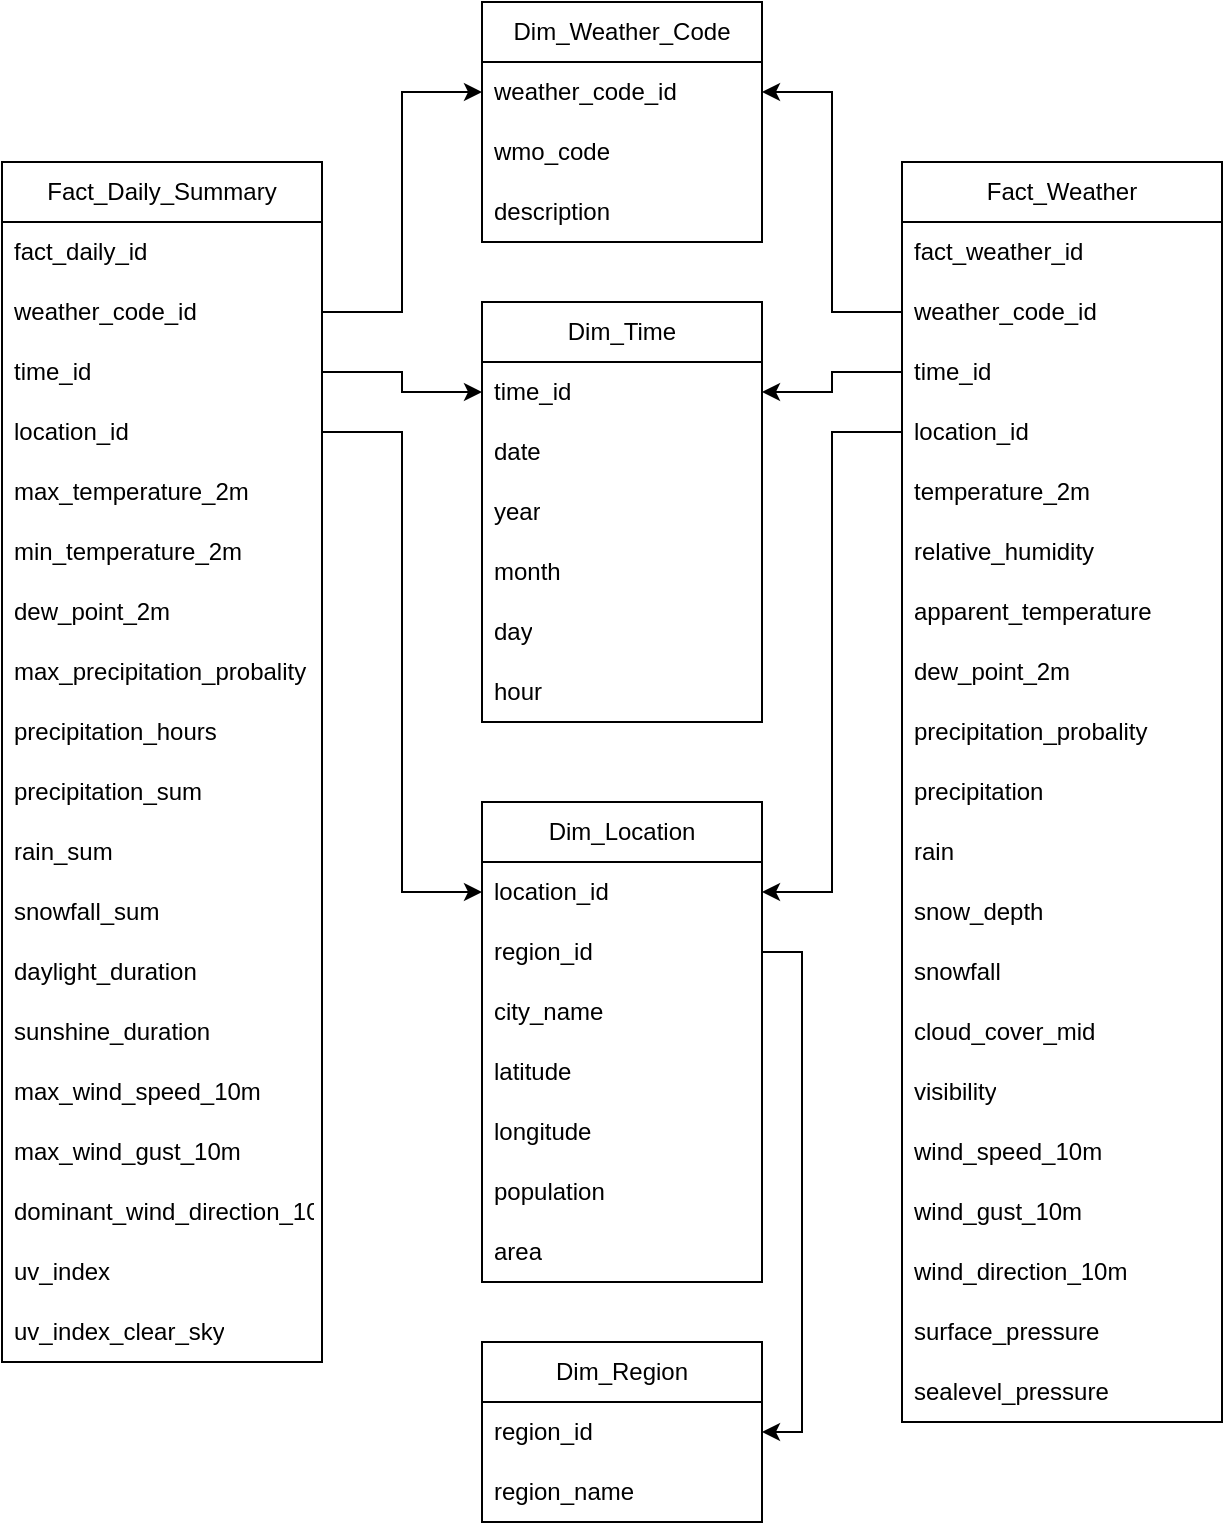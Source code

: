 <mxfile version="24.8.3">
  <diagram name="Page-1" id="rNh04tx012gb71HVXEq9">
    <mxGraphModel dx="1690" dy="3073" grid="1" gridSize="10" guides="1" tooltips="1" connect="1" arrows="1" fold="1" page="1" pageScale="1" pageWidth="850" pageHeight="1100" math="0" shadow="0">
      <root>
        <mxCell id="0" />
        <mxCell id="1" parent="0" />
        <mxCell id="vzqoBk2XNlLyg1jUOfrR-1" value="Dim_Location" style="swimlane;fontStyle=0;childLayout=stackLayout;horizontal=1;startSize=30;horizontalStack=0;resizeParent=1;resizeParentMax=0;resizeLast=0;collapsible=1;marginBottom=0;whiteSpace=wrap;html=1;" parent="1" vertex="1">
          <mxGeometry x="-280" y="-920" width="140" height="240" as="geometry" />
        </mxCell>
        <mxCell id="vzqoBk2XNlLyg1jUOfrR-2" value="&lt;div&gt;location_id&lt;span style=&quot;white-space: pre;&quot;&gt;&#x9;&lt;/span&gt;&lt;span style=&quot;white-space: pre;&quot;&gt;&#x9;&lt;/span&gt;&lt;/div&gt;" style="text;strokeColor=none;fillColor=none;align=left;verticalAlign=middle;spacingLeft=4;spacingRight=4;overflow=hidden;points=[[0,0.5],[1,0.5]];portConstraint=eastwest;rotatable=0;whiteSpace=wrap;html=1;" parent="vzqoBk2XNlLyg1jUOfrR-1" vertex="1">
          <mxGeometry y="30" width="140" height="30" as="geometry" />
        </mxCell>
        <mxCell id="wABJOcXd-yd4OW98rd7R-24" value="&lt;div&gt;region_id&lt;span style=&quot;white-space: pre;&quot;&gt;&#x9;&lt;/span&gt;&lt;span style=&quot;white-space: pre;&quot;&gt;&#x9;&lt;/span&gt;&lt;/div&gt;" style="text;strokeColor=none;fillColor=none;align=left;verticalAlign=middle;spacingLeft=4;spacingRight=4;overflow=hidden;points=[[0,0.5],[1,0.5]];portConstraint=eastwest;rotatable=0;whiteSpace=wrap;html=1;" parent="vzqoBk2XNlLyg1jUOfrR-1" vertex="1">
          <mxGeometry y="60" width="140" height="30" as="geometry" />
        </mxCell>
        <mxCell id="vzqoBk2XNlLyg1jUOfrR-3" value="city_name" style="text;strokeColor=none;fillColor=none;align=left;verticalAlign=middle;spacingLeft=4;spacingRight=4;overflow=hidden;points=[[0,0.5],[1,0.5]];portConstraint=eastwest;rotatable=0;whiteSpace=wrap;html=1;" parent="vzqoBk2XNlLyg1jUOfrR-1" vertex="1">
          <mxGeometry y="90" width="140" height="30" as="geometry" />
        </mxCell>
        <mxCell id="vzqoBk2XNlLyg1jUOfrR-4" value="latitude" style="text;strokeColor=none;fillColor=none;align=left;verticalAlign=middle;spacingLeft=4;spacingRight=4;overflow=hidden;points=[[0,0.5],[1,0.5]];portConstraint=eastwest;rotatable=0;whiteSpace=wrap;html=1;" parent="vzqoBk2XNlLyg1jUOfrR-1" vertex="1">
          <mxGeometry y="120" width="140" height="30" as="geometry" />
        </mxCell>
        <mxCell id="vzqoBk2XNlLyg1jUOfrR-6" value="longitude" style="text;strokeColor=none;fillColor=none;align=left;verticalAlign=middle;spacingLeft=4;spacingRight=4;overflow=hidden;points=[[0,0.5],[1,0.5]];portConstraint=eastwest;rotatable=0;whiteSpace=wrap;html=1;" parent="vzqoBk2XNlLyg1jUOfrR-1" vertex="1">
          <mxGeometry y="150" width="140" height="30" as="geometry" />
        </mxCell>
        <mxCell id="wABJOcXd-yd4OW98rd7R-25" value="population" style="text;strokeColor=none;fillColor=none;align=left;verticalAlign=middle;spacingLeft=4;spacingRight=4;overflow=hidden;points=[[0,0.5],[1,0.5]];portConstraint=eastwest;rotatable=0;whiteSpace=wrap;html=1;" parent="vzqoBk2XNlLyg1jUOfrR-1" vertex="1">
          <mxGeometry y="180" width="140" height="30" as="geometry" />
        </mxCell>
        <mxCell id="wABJOcXd-yd4OW98rd7R-26" value="area" style="text;strokeColor=none;fillColor=none;align=left;verticalAlign=middle;spacingLeft=4;spacingRight=4;overflow=hidden;points=[[0,0.5],[1,0.5]];portConstraint=eastwest;rotatable=0;whiteSpace=wrap;html=1;" parent="vzqoBk2XNlLyg1jUOfrR-1" vertex="1">
          <mxGeometry y="210" width="140" height="30" as="geometry" />
        </mxCell>
        <mxCell id="vzqoBk2XNlLyg1jUOfrR-7" value="Dim_Time" style="swimlane;fontStyle=0;childLayout=stackLayout;horizontal=1;startSize=30;horizontalStack=0;resizeParent=1;resizeParentMax=0;resizeLast=0;collapsible=1;marginBottom=0;whiteSpace=wrap;html=1;" parent="1" vertex="1">
          <mxGeometry x="-280" y="-1170" width="140" height="210" as="geometry" />
        </mxCell>
        <mxCell id="vzqoBk2XNlLyg1jUOfrR-8" value="time_id" style="text;strokeColor=none;fillColor=none;align=left;verticalAlign=middle;spacingLeft=4;spacingRight=4;overflow=hidden;points=[[0,0.5],[1,0.5]];portConstraint=eastwest;rotatable=0;whiteSpace=wrap;html=1;" parent="vzqoBk2XNlLyg1jUOfrR-7" vertex="1">
          <mxGeometry y="30" width="140" height="30" as="geometry" />
        </mxCell>
        <mxCell id="vzqoBk2XNlLyg1jUOfrR-9" value="date" style="text;strokeColor=none;fillColor=none;align=left;verticalAlign=middle;spacingLeft=4;spacingRight=4;overflow=hidden;points=[[0,0.5],[1,0.5]];portConstraint=eastwest;rotatable=0;whiteSpace=wrap;html=1;" parent="vzqoBk2XNlLyg1jUOfrR-7" vertex="1">
          <mxGeometry y="60" width="140" height="30" as="geometry" />
        </mxCell>
        <mxCell id="vzqoBk2XNlLyg1jUOfrR-10" value="year" style="text;strokeColor=none;fillColor=none;align=left;verticalAlign=middle;spacingLeft=4;spacingRight=4;overflow=hidden;points=[[0,0.5],[1,0.5]];portConstraint=eastwest;rotatable=0;whiteSpace=wrap;html=1;" parent="vzqoBk2XNlLyg1jUOfrR-7" vertex="1">
          <mxGeometry y="90" width="140" height="30" as="geometry" />
        </mxCell>
        <mxCell id="vzqoBk2XNlLyg1jUOfrR-11" value="month" style="text;strokeColor=none;fillColor=none;align=left;verticalAlign=middle;spacingLeft=4;spacingRight=4;overflow=hidden;points=[[0,0.5],[1,0.5]];portConstraint=eastwest;rotatable=0;whiteSpace=wrap;html=1;" parent="vzqoBk2XNlLyg1jUOfrR-7" vertex="1">
          <mxGeometry y="120" width="140" height="30" as="geometry" />
        </mxCell>
        <mxCell id="vzqoBk2XNlLyg1jUOfrR-12" value="day" style="text;strokeColor=none;fillColor=none;align=left;verticalAlign=middle;spacingLeft=4;spacingRight=4;overflow=hidden;points=[[0,0.5],[1,0.5]];portConstraint=eastwest;rotatable=0;whiteSpace=wrap;html=1;" parent="vzqoBk2XNlLyg1jUOfrR-7" vertex="1">
          <mxGeometry y="150" width="140" height="30" as="geometry" />
        </mxCell>
        <mxCell id="vzqoBk2XNlLyg1jUOfrR-13" value="hour" style="text;strokeColor=none;fillColor=none;align=left;verticalAlign=middle;spacingLeft=4;spacingRight=4;overflow=hidden;points=[[0,0.5],[1,0.5]];portConstraint=eastwest;rotatable=0;whiteSpace=wrap;html=1;" parent="vzqoBk2XNlLyg1jUOfrR-7" vertex="1">
          <mxGeometry y="180" width="140" height="30" as="geometry" />
        </mxCell>
        <mxCell id="vzqoBk2XNlLyg1jUOfrR-16" value="Dim_Weather_Code" style="swimlane;fontStyle=0;childLayout=stackLayout;horizontal=1;startSize=30;horizontalStack=0;resizeParent=1;resizeParentMax=0;resizeLast=0;collapsible=1;marginBottom=0;whiteSpace=wrap;html=1;" parent="1" vertex="1">
          <mxGeometry x="-280" y="-1320" width="140" height="120" as="geometry" />
        </mxCell>
        <mxCell id="vzqoBk2XNlLyg1jUOfrR-17" value="weather_code_id" style="text;strokeColor=none;fillColor=none;align=left;verticalAlign=middle;spacingLeft=4;spacingRight=4;overflow=hidden;points=[[0,0.5],[1,0.5]];portConstraint=eastwest;rotatable=0;whiteSpace=wrap;html=1;" parent="vzqoBk2XNlLyg1jUOfrR-16" vertex="1">
          <mxGeometry y="30" width="140" height="30" as="geometry" />
        </mxCell>
        <mxCell id="vzqoBk2XNlLyg1jUOfrR-18" value="wmo_code" style="text;strokeColor=none;fillColor=none;align=left;verticalAlign=middle;spacingLeft=4;spacingRight=4;overflow=hidden;points=[[0,0.5],[1,0.5]];portConstraint=eastwest;rotatable=0;whiteSpace=wrap;html=1;" parent="vzqoBk2XNlLyg1jUOfrR-16" vertex="1">
          <mxGeometry y="60" width="140" height="30" as="geometry" />
        </mxCell>
        <mxCell id="vzqoBk2XNlLyg1jUOfrR-19" value="description" style="text;strokeColor=none;fillColor=none;align=left;verticalAlign=middle;spacingLeft=4;spacingRight=4;overflow=hidden;points=[[0,0.5],[1,0.5]];portConstraint=eastwest;rotatable=0;whiteSpace=wrap;html=1;" parent="vzqoBk2XNlLyg1jUOfrR-16" vertex="1">
          <mxGeometry y="90" width="140" height="30" as="geometry" />
        </mxCell>
        <mxCell id="vzqoBk2XNlLyg1jUOfrR-70" value="Fact_Weather" style="swimlane;fontStyle=0;childLayout=stackLayout;horizontal=1;startSize=30;horizontalStack=0;resizeParent=1;resizeParentMax=0;resizeLast=0;collapsible=1;marginBottom=0;whiteSpace=wrap;html=1;" parent="1" vertex="1">
          <mxGeometry x="-70" y="-1240" width="160" height="630" as="geometry" />
        </mxCell>
        <mxCell id="vzqoBk2XNlLyg1jUOfrR-71" value="fact_weather_id" style="text;strokeColor=none;fillColor=none;align=left;verticalAlign=middle;spacingLeft=4;spacingRight=4;overflow=hidden;points=[[0,0.5],[1,0.5]];portConstraint=eastwest;rotatable=0;whiteSpace=wrap;html=1;" parent="vzqoBk2XNlLyg1jUOfrR-70" vertex="1">
          <mxGeometry y="30" width="160" height="30" as="geometry" />
        </mxCell>
        <mxCell id="vzqoBk2XNlLyg1jUOfrR-74" value="weather_code_id" style="text;strokeColor=none;fillColor=none;align=left;verticalAlign=middle;spacingLeft=4;spacingRight=4;overflow=hidden;points=[[0,0.5],[1,0.5]];portConstraint=eastwest;rotatable=0;whiteSpace=wrap;html=1;" parent="vzqoBk2XNlLyg1jUOfrR-70" vertex="1">
          <mxGeometry y="60" width="160" height="30" as="geometry" />
        </mxCell>
        <mxCell id="vzqoBk2XNlLyg1jUOfrR-73" value="time_id" style="text;strokeColor=none;fillColor=none;align=left;verticalAlign=middle;spacingLeft=4;spacingRight=4;overflow=hidden;points=[[0,0.5],[1,0.5]];portConstraint=eastwest;rotatable=0;whiteSpace=wrap;html=1;" parent="vzqoBk2XNlLyg1jUOfrR-70" vertex="1">
          <mxGeometry y="90" width="160" height="30" as="geometry" />
        </mxCell>
        <mxCell id="vzqoBk2XNlLyg1jUOfrR-72" value="location_id" style="text;strokeColor=none;fillColor=none;align=left;verticalAlign=middle;spacingLeft=4;spacingRight=4;overflow=hidden;points=[[0,0.5],[1,0.5]];portConstraint=eastwest;rotatable=0;whiteSpace=wrap;html=1;" parent="vzqoBk2XNlLyg1jUOfrR-70" vertex="1">
          <mxGeometry y="120" width="160" height="30" as="geometry" />
        </mxCell>
        <mxCell id="vzqoBk2XNlLyg1jUOfrR-27" value="temperature_2m" style="text;strokeColor=none;fillColor=none;align=left;verticalAlign=middle;spacingLeft=4;spacingRight=4;overflow=hidden;points=[[0,0.5],[1,0.5]];portConstraint=eastwest;rotatable=0;whiteSpace=wrap;html=1;" parent="vzqoBk2XNlLyg1jUOfrR-70" vertex="1">
          <mxGeometry y="150" width="160" height="30" as="geometry" />
        </mxCell>
        <mxCell id="wABJOcXd-yd4OW98rd7R-5" value="&lt;div&gt;relative_humidity&lt;/div&gt;" style="text;strokeColor=none;fillColor=none;align=left;verticalAlign=middle;spacingLeft=4;spacingRight=4;overflow=hidden;points=[[0,0.5],[1,0.5]];portConstraint=eastwest;rotatable=0;whiteSpace=wrap;html=1;" parent="vzqoBk2XNlLyg1jUOfrR-70" vertex="1">
          <mxGeometry y="180" width="160" height="30" as="geometry" />
        </mxCell>
        <mxCell id="vzqoBk2XNlLyg1jUOfrR-28" value="apparent_temperature" style="text;strokeColor=none;fillColor=none;align=left;verticalAlign=middle;spacingLeft=4;spacingRight=4;overflow=hidden;points=[[0,0.5],[1,0.5]];portConstraint=eastwest;rotatable=0;whiteSpace=wrap;html=1;" parent="vzqoBk2XNlLyg1jUOfrR-70" vertex="1">
          <mxGeometry y="210" width="160" height="30" as="geometry" />
        </mxCell>
        <mxCell id="vzqoBk2XNlLyg1jUOfrR-31" value="dew_point_2m" style="text;strokeColor=none;fillColor=none;align=left;verticalAlign=middle;spacingLeft=4;spacingRight=4;overflow=hidden;points=[[0,0.5],[1,0.5]];portConstraint=eastwest;rotatable=0;whiteSpace=wrap;html=1;" parent="vzqoBk2XNlLyg1jUOfrR-70" vertex="1">
          <mxGeometry y="240" width="160" height="30" as="geometry" />
        </mxCell>
        <mxCell id="vzqoBk2XNlLyg1jUOfrR-36" value="precipitation_probality&lt;span style=&quot;white-space: pre;&quot;&gt;&#x9;&lt;/span&gt;" style="text;strokeColor=none;fillColor=none;align=left;verticalAlign=middle;spacingLeft=4;spacingRight=4;overflow=hidden;points=[[0,0.5],[1,0.5]];portConstraint=eastwest;rotatable=0;whiteSpace=wrap;html=1;" parent="vzqoBk2XNlLyg1jUOfrR-70" vertex="1">
          <mxGeometry y="270" width="160" height="30" as="geometry" />
        </mxCell>
        <mxCell id="vzqoBk2XNlLyg1jUOfrR-37" value="precipitation" style="text;strokeColor=none;fillColor=none;align=left;verticalAlign=middle;spacingLeft=4;spacingRight=4;overflow=hidden;points=[[0,0.5],[1,0.5]];portConstraint=eastwest;rotatable=0;whiteSpace=wrap;html=1;" parent="vzqoBk2XNlLyg1jUOfrR-70" vertex="1">
          <mxGeometry y="300" width="160" height="30" as="geometry" />
        </mxCell>
        <mxCell id="wABJOcXd-yd4OW98rd7R-10" value="&lt;div&gt;rain&lt;span style=&quot;white-space: pre;&quot;&gt;&#x9;&lt;/span&gt;&lt;/div&gt;" style="text;strokeColor=none;fillColor=none;align=left;verticalAlign=middle;spacingLeft=4;spacingRight=4;overflow=hidden;points=[[0,0.5],[1,0.5]];portConstraint=eastwest;rotatable=0;whiteSpace=wrap;html=1;" parent="vzqoBk2XNlLyg1jUOfrR-70" vertex="1">
          <mxGeometry y="330" width="160" height="30" as="geometry" />
        </mxCell>
        <mxCell id="wABJOcXd-yd4OW98rd7R-8" value="snow_depth" style="text;strokeColor=none;fillColor=none;align=left;verticalAlign=middle;spacingLeft=4;spacingRight=4;overflow=hidden;points=[[0,0.5],[1,0.5]];portConstraint=eastwest;rotatable=0;whiteSpace=wrap;html=1;" parent="vzqoBk2XNlLyg1jUOfrR-70" vertex="1">
          <mxGeometry y="360" width="160" height="30" as="geometry" />
        </mxCell>
        <mxCell id="wABJOcXd-yd4OW98rd7R-9" value="snowfall" style="text;strokeColor=none;fillColor=none;align=left;verticalAlign=middle;spacingLeft=4;spacingRight=4;overflow=hidden;points=[[0,0.5],[1,0.5]];portConstraint=eastwest;rotatable=0;whiteSpace=wrap;html=1;" parent="vzqoBk2XNlLyg1jUOfrR-70" vertex="1">
          <mxGeometry y="390" width="160" height="30" as="geometry" />
        </mxCell>
        <mxCell id="wABJOcXd-yd4OW98rd7R-7" value="cloud_cover_mid" style="text;strokeColor=none;fillColor=none;align=left;verticalAlign=middle;spacingLeft=4;spacingRight=4;overflow=hidden;points=[[0,0.5],[1,0.5]];portConstraint=eastwest;rotatable=0;whiteSpace=wrap;html=1;" parent="vzqoBk2XNlLyg1jUOfrR-70" vertex="1">
          <mxGeometry y="420" width="160" height="30" as="geometry" />
        </mxCell>
        <mxCell id="wABJOcXd-yd4OW98rd7R-11" value="visibility" style="text;strokeColor=none;fillColor=none;align=left;verticalAlign=middle;spacingLeft=4;spacingRight=4;overflow=hidden;points=[[0,0.5],[1,0.5]];portConstraint=eastwest;rotatable=0;whiteSpace=wrap;html=1;" parent="vzqoBk2XNlLyg1jUOfrR-70" vertex="1">
          <mxGeometry y="450" width="160" height="30" as="geometry" />
        </mxCell>
        <mxCell id="vzqoBk2XNlLyg1jUOfrR-43" value="wind_speed_10m" style="text;strokeColor=none;fillColor=none;align=left;verticalAlign=middle;spacingLeft=4;spacingRight=4;overflow=hidden;points=[[0,0.5],[1,0.5]];portConstraint=eastwest;rotatable=0;whiteSpace=wrap;html=1;" parent="vzqoBk2XNlLyg1jUOfrR-70" vertex="1">
          <mxGeometry y="480" width="160" height="30" as="geometry" />
        </mxCell>
        <mxCell id="vzqoBk2XNlLyg1jUOfrR-48" value="wind_gust_10m" style="text;strokeColor=none;fillColor=none;align=left;verticalAlign=middle;spacingLeft=4;spacingRight=4;overflow=hidden;points=[[0,0.5],[1,0.5]];portConstraint=eastwest;rotatable=0;whiteSpace=wrap;html=1;" parent="vzqoBk2XNlLyg1jUOfrR-70" vertex="1">
          <mxGeometry y="510" width="160" height="30" as="geometry" />
        </mxCell>
        <mxCell id="vzqoBk2XNlLyg1jUOfrR-45" value="wind_direction_10m" style="text;strokeColor=none;fillColor=none;align=left;verticalAlign=middle;spacingLeft=4;spacingRight=4;overflow=hidden;points=[[0,0.5],[1,0.5]];portConstraint=eastwest;rotatable=0;whiteSpace=wrap;html=1;" parent="vzqoBk2XNlLyg1jUOfrR-70" vertex="1">
          <mxGeometry y="540" width="160" height="30" as="geometry" />
        </mxCell>
        <mxCell id="vzqoBk2XNlLyg1jUOfrR-55" value="surface_pressure" style="text;strokeColor=none;fillColor=none;align=left;verticalAlign=middle;spacingLeft=4;spacingRight=4;overflow=hidden;points=[[0,0.5],[1,0.5]];portConstraint=eastwest;rotatable=0;whiteSpace=wrap;html=1;" parent="vzqoBk2XNlLyg1jUOfrR-70" vertex="1">
          <mxGeometry y="570" width="160" height="30" as="geometry" />
        </mxCell>
        <mxCell id="wABJOcXd-yd4OW98rd7R-17" value="sealevel_pressure" style="text;strokeColor=none;fillColor=none;align=left;verticalAlign=middle;spacingLeft=4;spacingRight=4;overflow=hidden;points=[[0,0.5],[1,0.5]];portConstraint=eastwest;rotatable=0;whiteSpace=wrap;html=1;" parent="vzqoBk2XNlLyg1jUOfrR-70" vertex="1">
          <mxGeometry y="600" width="160" height="30" as="geometry" />
        </mxCell>
        <mxCell id="wABJOcXd-yd4OW98rd7R-18" value="Dim_Region" style="swimlane;fontStyle=0;childLayout=stackLayout;horizontal=1;startSize=30;horizontalStack=0;resizeParent=1;resizeParentMax=0;resizeLast=0;collapsible=1;marginBottom=0;whiteSpace=wrap;html=1;" parent="1" vertex="1">
          <mxGeometry x="-280" y="-650" width="140" height="90" as="geometry" />
        </mxCell>
        <mxCell id="wABJOcXd-yd4OW98rd7R-19" value="region_id" style="text;strokeColor=none;fillColor=none;align=left;verticalAlign=middle;spacingLeft=4;spacingRight=4;overflow=hidden;points=[[0,0.5],[1,0.5]];portConstraint=eastwest;rotatable=0;whiteSpace=wrap;html=1;" parent="wABJOcXd-yd4OW98rd7R-18" vertex="1">
          <mxGeometry y="30" width="140" height="30" as="geometry" />
        </mxCell>
        <mxCell id="wABJOcXd-yd4OW98rd7R-20" value="region_name" style="text;strokeColor=none;fillColor=none;align=left;verticalAlign=middle;spacingLeft=4;spacingRight=4;overflow=hidden;points=[[0,0.5],[1,0.5]];portConstraint=eastwest;rotatable=0;whiteSpace=wrap;html=1;" parent="wABJOcXd-yd4OW98rd7R-18" vertex="1">
          <mxGeometry y="60" width="140" height="30" as="geometry" />
        </mxCell>
        <mxCell id="wABJOcXd-yd4OW98rd7R-28" value="Fact_Daily_Summary" style="swimlane;fontStyle=0;childLayout=stackLayout;horizontal=1;startSize=30;horizontalStack=0;resizeParent=1;resizeParentMax=0;resizeLast=0;collapsible=1;marginBottom=0;whiteSpace=wrap;html=1;" parent="1" vertex="1">
          <mxGeometry x="-520" y="-1240" width="160" height="600" as="geometry" />
        </mxCell>
        <mxCell id="wABJOcXd-yd4OW98rd7R-29" value="fact_daily_id" style="text;strokeColor=none;fillColor=none;align=left;verticalAlign=middle;spacingLeft=4;spacingRight=4;overflow=hidden;points=[[0,0.5],[1,0.5]];portConstraint=eastwest;rotatable=0;whiteSpace=wrap;html=1;" parent="wABJOcXd-yd4OW98rd7R-28" vertex="1">
          <mxGeometry y="30" width="160" height="30" as="geometry" />
        </mxCell>
        <mxCell id="wABJOcXd-yd4OW98rd7R-30" value="weather_code_id" style="text;strokeColor=none;fillColor=none;align=left;verticalAlign=middle;spacingLeft=4;spacingRight=4;overflow=hidden;points=[[0,0.5],[1,0.5]];portConstraint=eastwest;rotatable=0;whiteSpace=wrap;html=1;" parent="wABJOcXd-yd4OW98rd7R-28" vertex="1">
          <mxGeometry y="60" width="160" height="30" as="geometry" />
        </mxCell>
        <mxCell id="wABJOcXd-yd4OW98rd7R-31" value="time_id" style="text;strokeColor=none;fillColor=none;align=left;verticalAlign=middle;spacingLeft=4;spacingRight=4;overflow=hidden;points=[[0,0.5],[1,0.5]];portConstraint=eastwest;rotatable=0;whiteSpace=wrap;html=1;" parent="wABJOcXd-yd4OW98rd7R-28" vertex="1">
          <mxGeometry y="90" width="160" height="30" as="geometry" />
        </mxCell>
        <mxCell id="wABJOcXd-yd4OW98rd7R-32" value="location_id" style="text;strokeColor=none;fillColor=none;align=left;verticalAlign=middle;spacingLeft=4;spacingRight=4;overflow=hidden;points=[[0,0.5],[1,0.5]];portConstraint=eastwest;rotatable=0;whiteSpace=wrap;html=1;" parent="wABJOcXd-yd4OW98rd7R-28" vertex="1">
          <mxGeometry y="120" width="160" height="30" as="geometry" />
        </mxCell>
        <mxCell id="wABJOcXd-yd4OW98rd7R-33" value="max_temperature_2m" style="text;strokeColor=none;fillColor=none;align=left;verticalAlign=middle;spacingLeft=4;spacingRight=4;overflow=hidden;points=[[0,0.5],[1,0.5]];portConstraint=eastwest;rotatable=0;whiteSpace=wrap;html=1;" parent="wABJOcXd-yd4OW98rd7R-28" vertex="1">
          <mxGeometry y="150" width="160" height="30" as="geometry" />
        </mxCell>
        <mxCell id="wABJOcXd-yd4OW98rd7R-49" value="min_temperature_2m" style="text;strokeColor=none;fillColor=none;align=left;verticalAlign=middle;spacingLeft=4;spacingRight=4;overflow=hidden;points=[[0,0.5],[1,0.5]];portConstraint=eastwest;rotatable=0;whiteSpace=wrap;html=1;" parent="wABJOcXd-yd4OW98rd7R-28" vertex="1">
          <mxGeometry y="180" width="160" height="30" as="geometry" />
        </mxCell>
        <mxCell id="wABJOcXd-yd4OW98rd7R-36" value="dew_point_2m" style="text;strokeColor=none;fillColor=none;align=left;verticalAlign=middle;spacingLeft=4;spacingRight=4;overflow=hidden;points=[[0,0.5],[1,0.5]];portConstraint=eastwest;rotatable=0;whiteSpace=wrap;html=1;" parent="wABJOcXd-yd4OW98rd7R-28" vertex="1">
          <mxGeometry y="210" width="160" height="30" as="geometry" />
        </mxCell>
        <mxCell id="wABJOcXd-yd4OW98rd7R-37" value="max_precipitation_probality&lt;span style=&quot;white-space: pre;&quot;&gt;&#x9;&lt;/span&gt;" style="text;strokeColor=none;fillColor=none;align=left;verticalAlign=middle;spacingLeft=4;spacingRight=4;overflow=hidden;points=[[0,0.5],[1,0.5]];portConstraint=eastwest;rotatable=0;whiteSpace=wrap;html=1;" parent="wABJOcXd-yd4OW98rd7R-28" vertex="1">
          <mxGeometry y="240" width="160" height="30" as="geometry" />
        </mxCell>
        <mxCell id="wABJOcXd-yd4OW98rd7R-38" value="precipitation_hours" style="text;strokeColor=none;fillColor=none;align=left;verticalAlign=middle;spacingLeft=4;spacingRight=4;overflow=hidden;points=[[0,0.5],[1,0.5]];portConstraint=eastwest;rotatable=0;whiteSpace=wrap;html=1;" parent="wABJOcXd-yd4OW98rd7R-28" vertex="1">
          <mxGeometry y="270" width="160" height="30" as="geometry" />
        </mxCell>
        <mxCell id="wABJOcXd-yd4OW98rd7R-51" value="precipitation_sum" style="text;strokeColor=none;fillColor=none;align=left;verticalAlign=middle;spacingLeft=4;spacingRight=4;overflow=hidden;points=[[0,0.5],[1,0.5]];portConstraint=eastwest;rotatable=0;whiteSpace=wrap;html=1;" parent="wABJOcXd-yd4OW98rd7R-28" vertex="1">
          <mxGeometry y="300" width="160" height="30" as="geometry" />
        </mxCell>
        <mxCell id="wABJOcXd-yd4OW98rd7R-39" value="&lt;div&gt;rain_sum&lt;/div&gt;" style="text;strokeColor=none;fillColor=none;align=left;verticalAlign=middle;spacingLeft=4;spacingRight=4;overflow=hidden;points=[[0,0.5],[1,0.5]];portConstraint=eastwest;rotatable=0;whiteSpace=wrap;html=1;" parent="wABJOcXd-yd4OW98rd7R-28" vertex="1">
          <mxGeometry y="330" width="160" height="30" as="geometry" />
        </mxCell>
        <mxCell id="wABJOcXd-yd4OW98rd7R-41" value="snowfall_sum" style="text;strokeColor=none;fillColor=none;align=left;verticalAlign=middle;spacingLeft=4;spacingRight=4;overflow=hidden;points=[[0,0.5],[1,0.5]];portConstraint=eastwest;rotatable=0;whiteSpace=wrap;html=1;" parent="wABJOcXd-yd4OW98rd7R-28" vertex="1">
          <mxGeometry y="360" width="160" height="30" as="geometry" />
        </mxCell>
        <mxCell id="wABJOcXd-yd4OW98rd7R-53" value="daylight_duration" style="text;strokeColor=none;fillColor=none;align=left;verticalAlign=middle;spacingLeft=4;spacingRight=4;overflow=hidden;points=[[0,0.5],[1,0.5]];portConstraint=eastwest;rotatable=0;whiteSpace=wrap;html=1;" parent="wABJOcXd-yd4OW98rd7R-28" vertex="1">
          <mxGeometry y="390" width="160" height="30" as="geometry" />
        </mxCell>
        <mxCell id="wABJOcXd-yd4OW98rd7R-52" value="sunshine_duration" style="text;strokeColor=none;fillColor=none;align=left;verticalAlign=middle;spacingLeft=4;spacingRight=4;overflow=hidden;points=[[0,0.5],[1,0.5]];portConstraint=eastwest;rotatable=0;whiteSpace=wrap;html=1;" parent="wABJOcXd-yd4OW98rd7R-28" vertex="1">
          <mxGeometry y="420" width="160" height="30" as="geometry" />
        </mxCell>
        <mxCell id="wABJOcXd-yd4OW98rd7R-44" value="max_wind_speed_10m" style="text;strokeColor=none;fillColor=none;align=left;verticalAlign=middle;spacingLeft=4;spacingRight=4;overflow=hidden;points=[[0,0.5],[1,0.5]];portConstraint=eastwest;rotatable=0;whiteSpace=wrap;html=1;" parent="wABJOcXd-yd4OW98rd7R-28" vertex="1">
          <mxGeometry y="450" width="160" height="30" as="geometry" />
        </mxCell>
        <mxCell id="wABJOcXd-yd4OW98rd7R-45" value="max_wind_gust_10m" style="text;strokeColor=none;fillColor=none;align=left;verticalAlign=middle;spacingLeft=4;spacingRight=4;overflow=hidden;points=[[0,0.5],[1,0.5]];portConstraint=eastwest;rotatable=0;whiteSpace=wrap;html=1;" parent="wABJOcXd-yd4OW98rd7R-28" vertex="1">
          <mxGeometry y="480" width="160" height="30" as="geometry" />
        </mxCell>
        <mxCell id="wABJOcXd-yd4OW98rd7R-46" value="dominant_wind_direction_10m" style="text;strokeColor=none;fillColor=none;align=left;verticalAlign=middle;spacingLeft=4;spacingRight=4;overflow=hidden;points=[[0,0.5],[1,0.5]];portConstraint=eastwest;rotatable=0;whiteSpace=wrap;html=1;" parent="wABJOcXd-yd4OW98rd7R-28" vertex="1">
          <mxGeometry y="510" width="160" height="30" as="geometry" />
        </mxCell>
        <mxCell id="wABJOcXd-yd4OW98rd7R-47" value="uv_index" style="text;strokeColor=none;fillColor=none;align=left;verticalAlign=middle;spacingLeft=4;spacingRight=4;overflow=hidden;points=[[0,0.5],[1,0.5]];portConstraint=eastwest;rotatable=0;whiteSpace=wrap;html=1;" parent="wABJOcXd-yd4OW98rd7R-28" vertex="1">
          <mxGeometry y="540" width="160" height="30" as="geometry" />
        </mxCell>
        <mxCell id="wABJOcXd-yd4OW98rd7R-48" value="uv_index_clear_sky" style="text;strokeColor=none;fillColor=none;align=left;verticalAlign=middle;spacingLeft=4;spacingRight=4;overflow=hidden;points=[[0,0.5],[1,0.5]];portConstraint=eastwest;rotatable=0;whiteSpace=wrap;html=1;" parent="wABJOcXd-yd4OW98rd7R-28" vertex="1">
          <mxGeometry y="570" width="160" height="30" as="geometry" />
        </mxCell>
        <mxCell id="wABJOcXd-yd4OW98rd7R-54" style="edgeStyle=orthogonalEdgeStyle;rounded=0;orthogonalLoop=1;jettySize=auto;html=1;entryX=0;entryY=0.5;entryDx=0;entryDy=0;" parent="1" source="wABJOcXd-yd4OW98rd7R-30" target="vzqoBk2XNlLyg1jUOfrR-17" edge="1">
          <mxGeometry relative="1" as="geometry" />
        </mxCell>
        <mxCell id="wABJOcXd-yd4OW98rd7R-55" style="edgeStyle=orthogonalEdgeStyle;rounded=0;orthogonalLoop=1;jettySize=auto;html=1;entryX=0;entryY=0.5;entryDx=0;entryDy=0;" parent="1" source="wABJOcXd-yd4OW98rd7R-31" target="vzqoBk2XNlLyg1jUOfrR-8" edge="1">
          <mxGeometry relative="1" as="geometry" />
        </mxCell>
        <mxCell id="GpW8mkQtz1o2Jp3g4pWF-2" style="edgeStyle=orthogonalEdgeStyle;rounded=0;orthogonalLoop=1;jettySize=auto;html=1;" edge="1" parent="1" source="wABJOcXd-yd4OW98rd7R-32" target="vzqoBk2XNlLyg1jUOfrR-2">
          <mxGeometry relative="1" as="geometry" />
        </mxCell>
        <mxCell id="GpW8mkQtz1o2Jp3g4pWF-4" style="edgeStyle=orthogonalEdgeStyle;rounded=0;orthogonalLoop=1;jettySize=auto;html=1;entryX=1;entryY=0.5;entryDx=0;entryDy=0;" edge="1" parent="1" source="wABJOcXd-yd4OW98rd7R-24" target="wABJOcXd-yd4OW98rd7R-18">
          <mxGeometry relative="1" as="geometry">
            <Array as="points">
              <mxPoint x="-120" y="-845" />
              <mxPoint x="-120" y="-605" />
            </Array>
          </mxGeometry>
        </mxCell>
        <mxCell id="GpW8mkQtz1o2Jp3g4pWF-5" style="edgeStyle=orthogonalEdgeStyle;rounded=0;orthogonalLoop=1;jettySize=auto;html=1;entryX=1;entryY=0.5;entryDx=0;entryDy=0;" edge="1" parent="1" source="vzqoBk2XNlLyg1jUOfrR-74" target="vzqoBk2XNlLyg1jUOfrR-17">
          <mxGeometry relative="1" as="geometry" />
        </mxCell>
        <mxCell id="GpW8mkQtz1o2Jp3g4pWF-6" style="edgeStyle=orthogonalEdgeStyle;rounded=0;orthogonalLoop=1;jettySize=auto;html=1;" edge="1" parent="1" source="vzqoBk2XNlLyg1jUOfrR-73" target="vzqoBk2XNlLyg1jUOfrR-8">
          <mxGeometry relative="1" as="geometry" />
        </mxCell>
        <mxCell id="GpW8mkQtz1o2Jp3g4pWF-7" style="edgeStyle=orthogonalEdgeStyle;rounded=0;orthogonalLoop=1;jettySize=auto;html=1;entryX=1;entryY=0.5;entryDx=0;entryDy=0;" edge="1" parent="1" source="vzqoBk2XNlLyg1jUOfrR-72" target="vzqoBk2XNlLyg1jUOfrR-2">
          <mxGeometry relative="1" as="geometry" />
        </mxCell>
      </root>
    </mxGraphModel>
  </diagram>
</mxfile>
